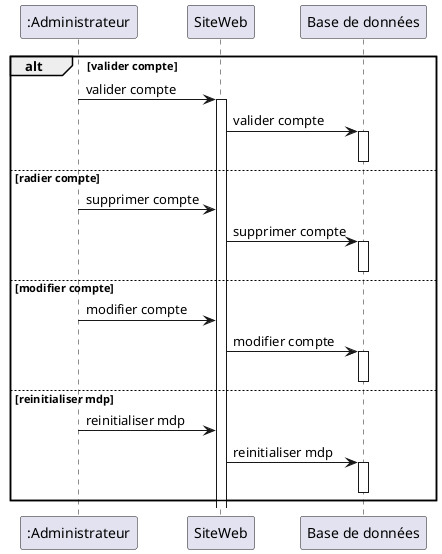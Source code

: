 @startuml Gerer Compte

alt valider compte
":Administrateur" -> SiteWeb: valider compte
activate SiteWeb
SiteWeb -> "Base de données": valider compte
activate "Base de données"
deactivate "Base de données"
else radier compte
":Administrateur" -> SiteWeb: supprimer compte
SiteWeb -> "Base de données": supprimer compte
activate "Base de données"
deactivate "Base de données"
else modifier compte
":Administrateur" -> SiteWeb: modifier compte
SiteWeb -> "Base de données": modifier compte
activate "Base de données"
deactivate "Base de données"
else reinitialiser mdp
":Administrateur" -> SiteWeb: reinitialiser mdp
SiteWeb -> "Base de données": reinitialiser mdp
activate "Base de données"
deactivate "Base de données"
end

@enduml